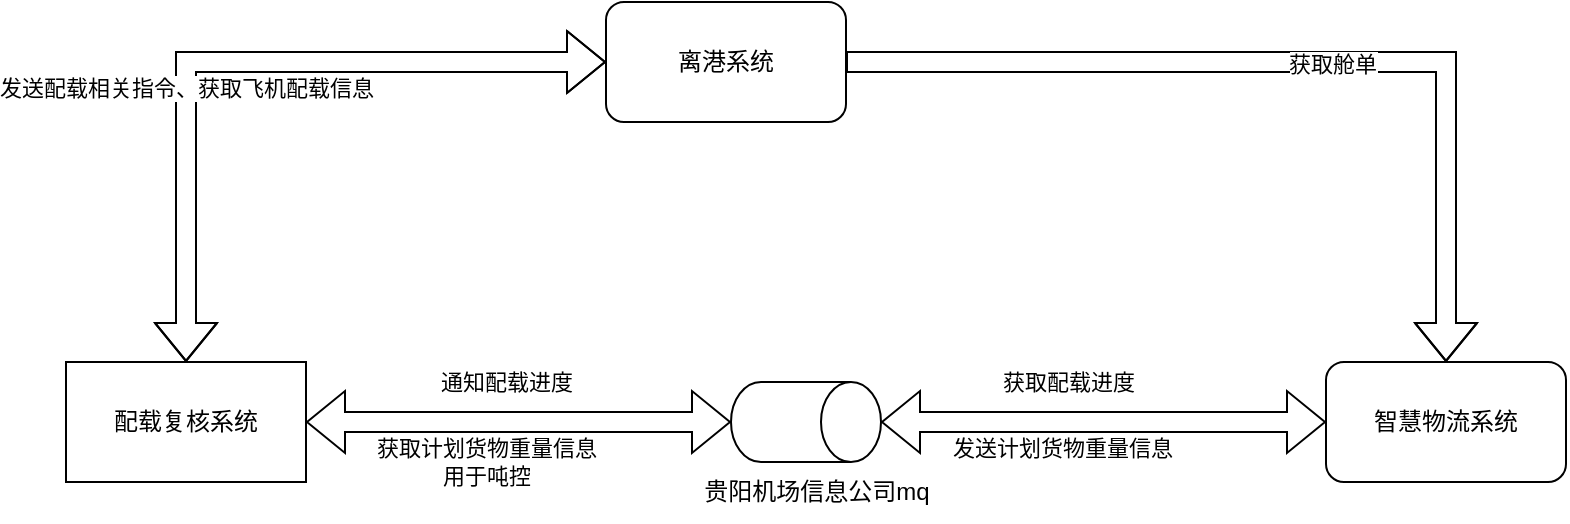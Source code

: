 <mxfile version="21.5.1" type="github">
  <diagram name="第 1 页" id="L_sd85XvLTSLJeMJPkPH">
    <mxGraphModel dx="1700" dy="517" grid="1" gridSize="10" guides="1" tooltips="1" connect="1" arrows="1" fold="1" page="1" pageScale="1" pageWidth="827" pageHeight="1169" math="0" shadow="0">
      <root>
        <mxCell id="0" />
        <mxCell id="1" parent="0" />
        <mxCell id="o9EetkC1UQInopGngO3t-11" style="edgeStyle=orthogonalEdgeStyle;shape=flexArrow;rounded=0;orthogonalLoop=1;jettySize=auto;html=1;exitX=1;exitY=0.5;exitDx=0;exitDy=0;entryX=0.5;entryY=1;entryDx=0;entryDy=0;entryPerimeter=0;startArrow=block;" parent="1" source="o9EetkC1UQInopGngO3t-1" target="o9EetkC1UQInopGngO3t-5" edge="1">
          <mxGeometry relative="1" as="geometry" />
        </mxCell>
        <mxCell id="o9EetkC1UQInopGngO3t-15" value="通知配载进度" style="edgeLabel;html=1;align=center;verticalAlign=middle;resizable=0;points=[];" parent="o9EetkC1UQInopGngO3t-11" vertex="1" connectable="0">
          <mxGeometry x="-0.28" relative="1" as="geometry">
            <mxPoint x="23" y="-20" as="offset" />
          </mxGeometry>
        </mxCell>
        <mxCell id="o9EetkC1UQInopGngO3t-20" value="获取计划货物重量信息&lt;br&gt;用于吨控" style="edgeLabel;html=1;align=center;verticalAlign=middle;resizable=0;points=[];" parent="o9EetkC1UQInopGngO3t-11" vertex="1" connectable="0">
          <mxGeometry x="-0.126" y="1" relative="1" as="geometry">
            <mxPoint x="-3" y="21" as="offset" />
          </mxGeometry>
        </mxCell>
        <mxCell id="o9EetkC1UQInopGngO3t-1" value="配载复核系统" style="rounded=0;whiteSpace=wrap;html=1;" parent="1" vertex="1">
          <mxGeometry x="-130" y="290" width="120" height="60" as="geometry" />
        </mxCell>
        <mxCell id="o9EetkC1UQInopGngO3t-3" style="edgeStyle=orthogonalEdgeStyle;rounded=0;orthogonalLoop=1;jettySize=auto;html=1;entryX=0.5;entryY=0;entryDx=0;entryDy=0;shape=flexArrow;startArrow=block;" parent="1" source="o9EetkC1UQInopGngO3t-2" target="o9EetkC1UQInopGngO3t-1" edge="1">
          <mxGeometry relative="1" as="geometry" />
        </mxCell>
        <mxCell id="o9EetkC1UQInopGngO3t-16" value="发送配载相关指令、获取飞机配载信息" style="edgeLabel;html=1;align=center;verticalAlign=middle;resizable=0;points=[];" parent="o9EetkC1UQInopGngO3t-3" vertex="1" connectable="0">
          <mxGeometry x="0.238" relative="1" as="geometry">
            <mxPoint as="offset" />
          </mxGeometry>
        </mxCell>
        <mxCell id="o9EetkC1UQInopGngO3t-9" style="edgeStyle=orthogonalEdgeStyle;shape=flexArrow;rounded=0;orthogonalLoop=1;jettySize=auto;html=1;entryX=0.5;entryY=0;entryDx=0;entryDy=0;" parent="1" source="o9EetkC1UQInopGngO3t-2" target="o9EetkC1UQInopGngO3t-4" edge="1">
          <mxGeometry relative="1" as="geometry" />
        </mxCell>
        <mxCell id="o9EetkC1UQInopGngO3t-10" value="获取舱单" style="edgeLabel;html=1;align=center;verticalAlign=middle;resizable=0;points=[];" parent="o9EetkC1UQInopGngO3t-9" vertex="1" connectable="0">
          <mxGeometry x="0.081" y="-1" relative="1" as="geometry">
            <mxPoint as="offset" />
          </mxGeometry>
        </mxCell>
        <mxCell id="o9EetkC1UQInopGngO3t-2" value="离港系统" style="rounded=1;whiteSpace=wrap;html=1;" parent="1" vertex="1">
          <mxGeometry x="140" y="110" width="120" height="60" as="geometry" />
        </mxCell>
        <mxCell id="o9EetkC1UQInopGngO3t-4" value="智慧物流系统" style="rounded=1;whiteSpace=wrap;html=1;" parent="1" vertex="1">
          <mxGeometry x="500" y="290" width="120" height="60" as="geometry" />
        </mxCell>
        <mxCell id="o9EetkC1UQInopGngO3t-12" style="edgeStyle=orthogonalEdgeStyle;shape=flexArrow;rounded=0;orthogonalLoop=1;jettySize=auto;html=1;exitX=0.5;exitY=0;exitDx=0;exitDy=0;exitPerimeter=0;entryX=0;entryY=0.5;entryDx=0;entryDy=0;startArrow=block;" parent="1" source="o9EetkC1UQInopGngO3t-5" target="o9EetkC1UQInopGngO3t-4" edge="1">
          <mxGeometry relative="1" as="geometry" />
        </mxCell>
        <mxCell id="o9EetkC1UQInopGngO3t-17" value="获取配载进度" style="edgeLabel;html=1;align=center;verticalAlign=middle;resizable=0;points=[];" parent="o9EetkC1UQInopGngO3t-12" vertex="1" connectable="0">
          <mxGeometry x="-0.522" relative="1" as="geometry">
            <mxPoint x="40" y="-20" as="offset" />
          </mxGeometry>
        </mxCell>
        <mxCell id="o9EetkC1UQInopGngO3t-5" value="&lt;p style=&quot;line-height: 150%;&quot;&gt;&lt;br&gt;&lt;/p&gt;" style="shape=cylinder3;whiteSpace=wrap;html=1;boundedLbl=1;backgroundOutline=1;size=15;rotation=90;" parent="1" vertex="1">
          <mxGeometry x="220" y="282.5" width="40" height="75" as="geometry" />
        </mxCell>
        <mxCell id="o9EetkC1UQInopGngO3t-21" value="发送计划货物重量信息" style="edgeLabel;html=1;align=center;verticalAlign=middle;resizable=0;points=[];" parent="1" vertex="1" connectable="0">
          <mxGeometry x="369.997" y="340" as="geometry">
            <mxPoint x="-2" y="-7" as="offset" />
          </mxGeometry>
        </mxCell>
        <mxCell id="3EDoQNshKmax-nDiu6an-2" value="贵阳机场信息公司mq" style="text;html=1;align=center;verticalAlign=middle;resizable=0;points=[];autosize=1;strokeColor=none;fillColor=none;" vertex="1" parent="1">
          <mxGeometry x="175" y="340" width="140" height="30" as="geometry" />
        </mxCell>
      </root>
    </mxGraphModel>
  </diagram>
</mxfile>
